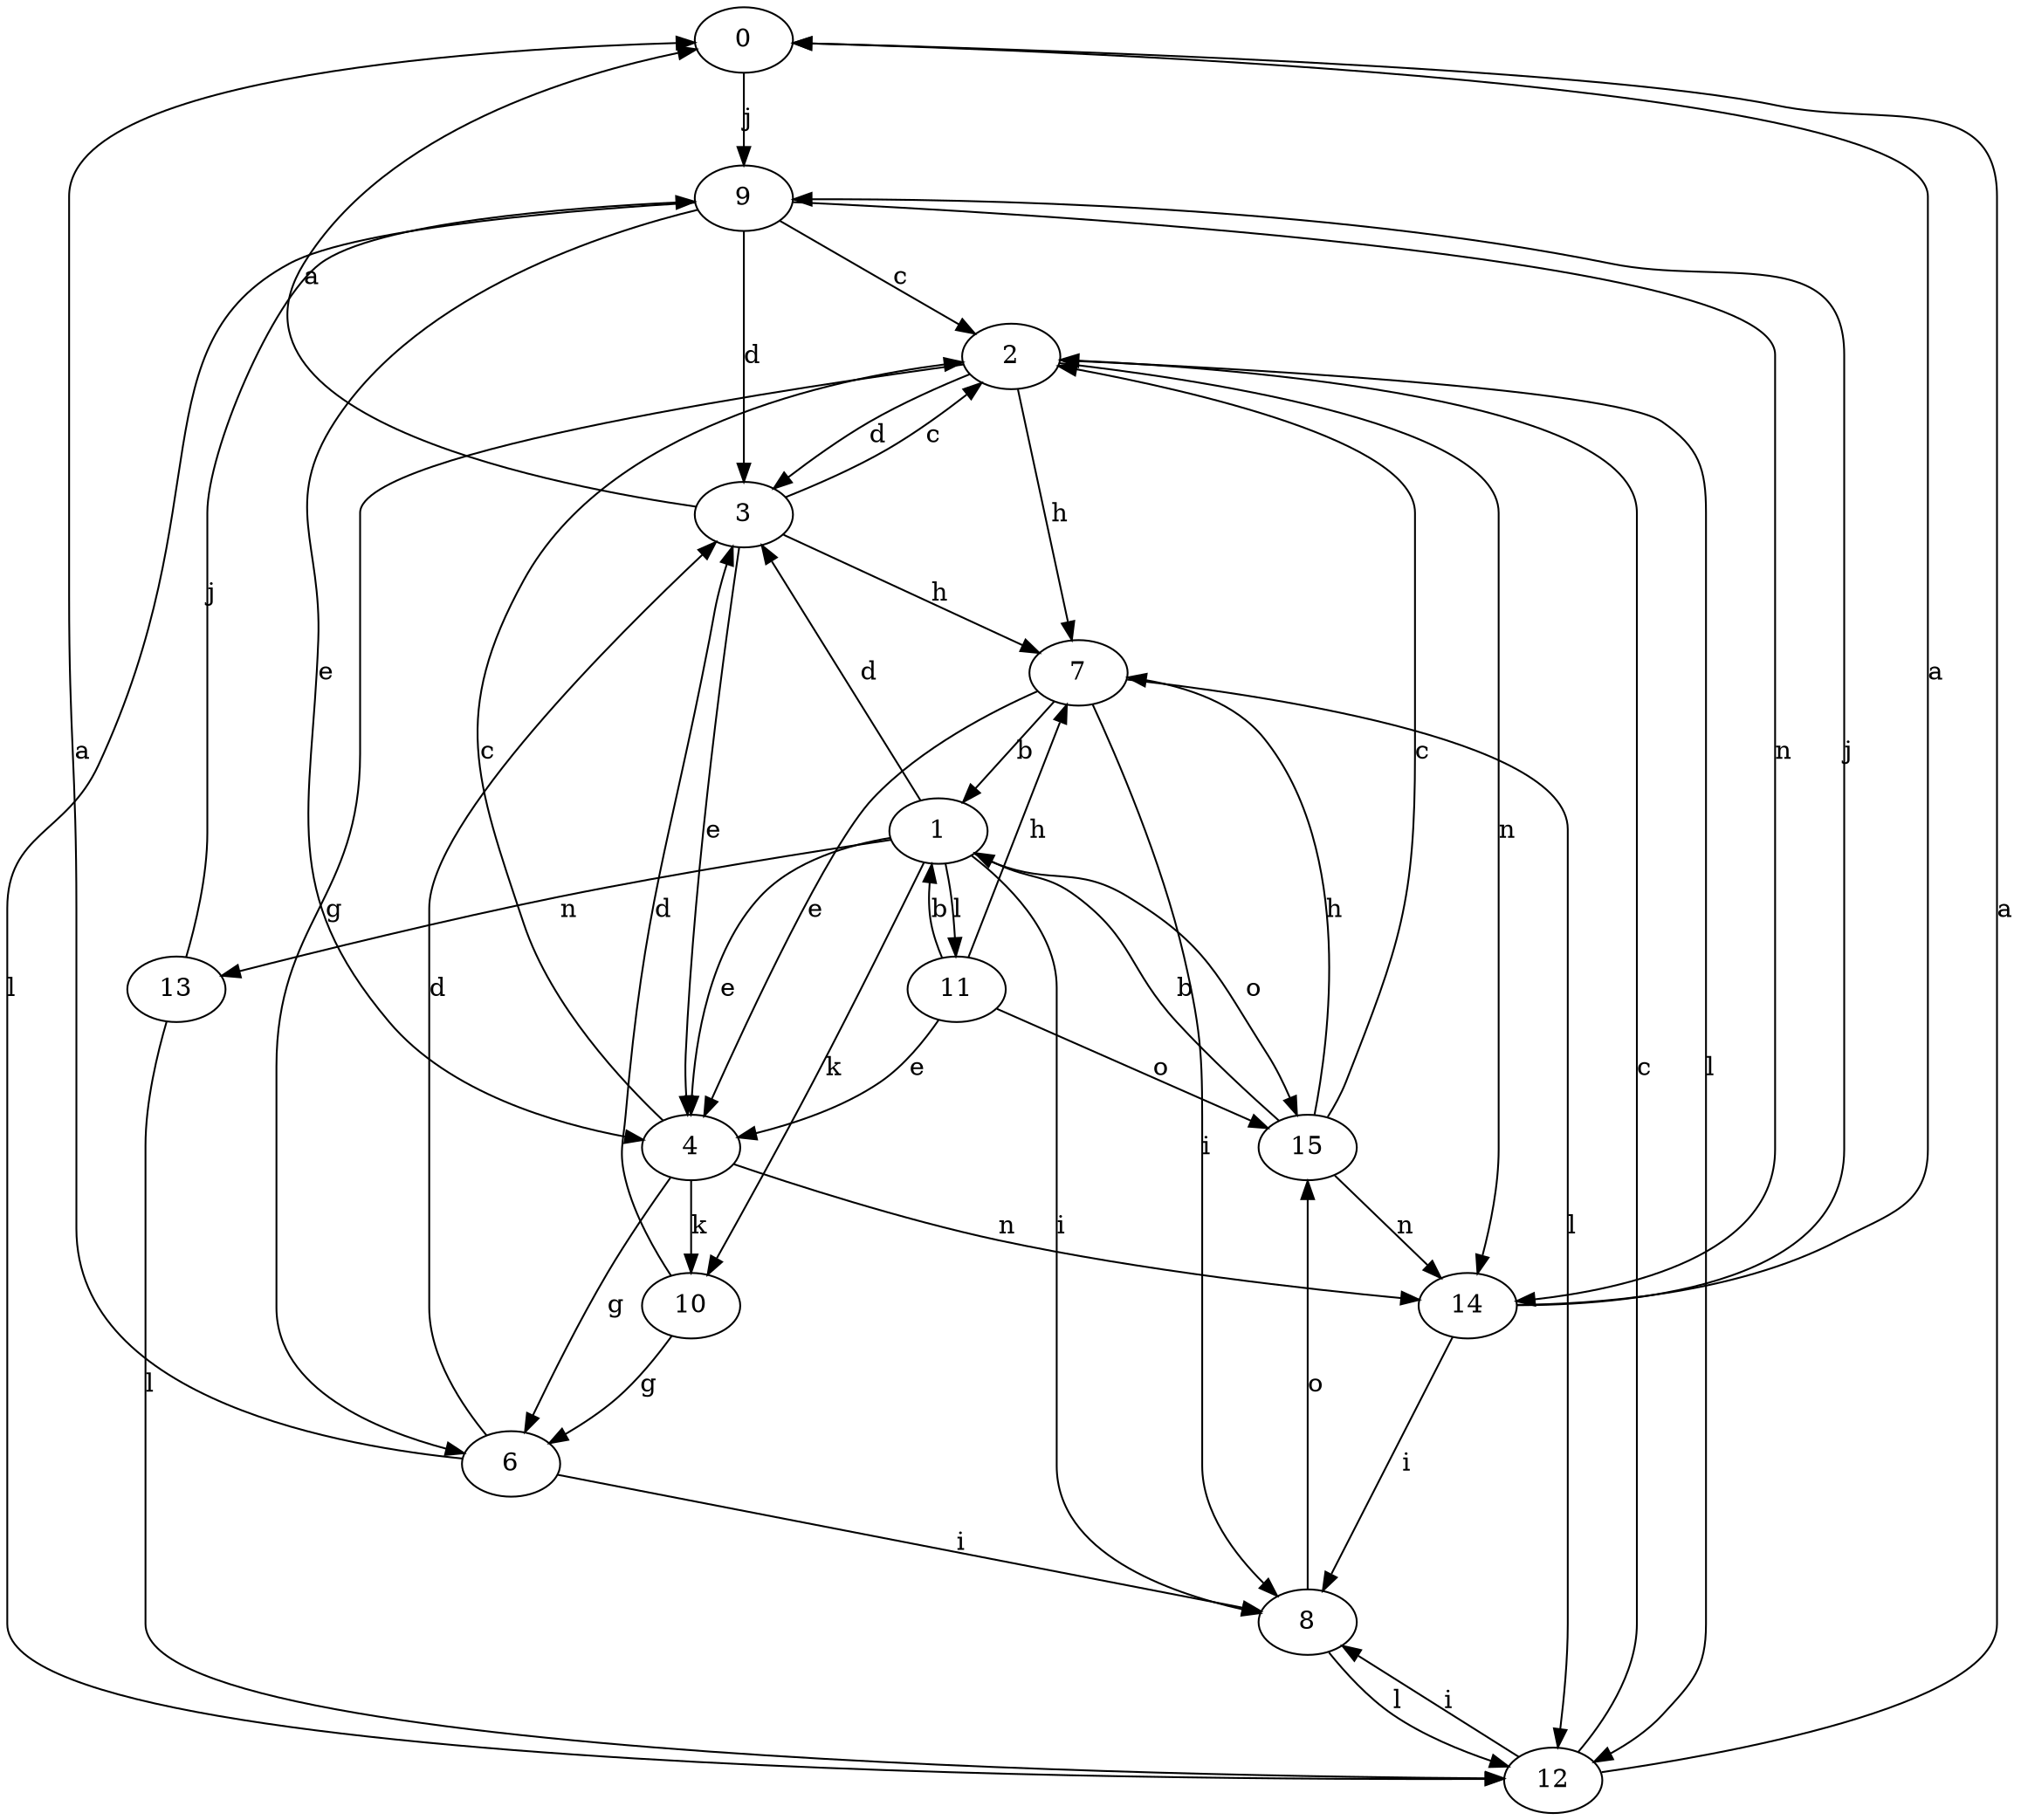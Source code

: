 strict digraph  {
0;
1;
2;
3;
4;
6;
7;
8;
9;
10;
11;
12;
13;
14;
15;
0 -> 9  [label=j];
1 -> 3  [label=d];
1 -> 4  [label=e];
1 -> 8  [label=i];
1 -> 10  [label=k];
1 -> 11  [label=l];
1 -> 13  [label=n];
1 -> 15  [label=o];
2 -> 3  [label=d];
2 -> 6  [label=g];
2 -> 7  [label=h];
2 -> 12  [label=l];
2 -> 14  [label=n];
3 -> 0  [label=a];
3 -> 2  [label=c];
3 -> 4  [label=e];
3 -> 7  [label=h];
4 -> 2  [label=c];
4 -> 6  [label=g];
4 -> 10  [label=k];
4 -> 14  [label=n];
6 -> 0  [label=a];
6 -> 3  [label=d];
6 -> 8  [label=i];
7 -> 1  [label=b];
7 -> 4  [label=e];
7 -> 8  [label=i];
7 -> 12  [label=l];
8 -> 12  [label=l];
8 -> 15  [label=o];
9 -> 2  [label=c];
9 -> 3  [label=d];
9 -> 4  [label=e];
9 -> 12  [label=l];
9 -> 14  [label=n];
10 -> 3  [label=d];
10 -> 6  [label=g];
11 -> 1  [label=b];
11 -> 4  [label=e];
11 -> 7  [label=h];
11 -> 15  [label=o];
12 -> 0  [label=a];
12 -> 2  [label=c];
12 -> 8  [label=i];
13 -> 9  [label=j];
13 -> 12  [label=l];
14 -> 0  [label=a];
14 -> 8  [label=i];
14 -> 9  [label=j];
15 -> 1  [label=b];
15 -> 2  [label=c];
15 -> 7  [label=h];
15 -> 14  [label=n];
}
